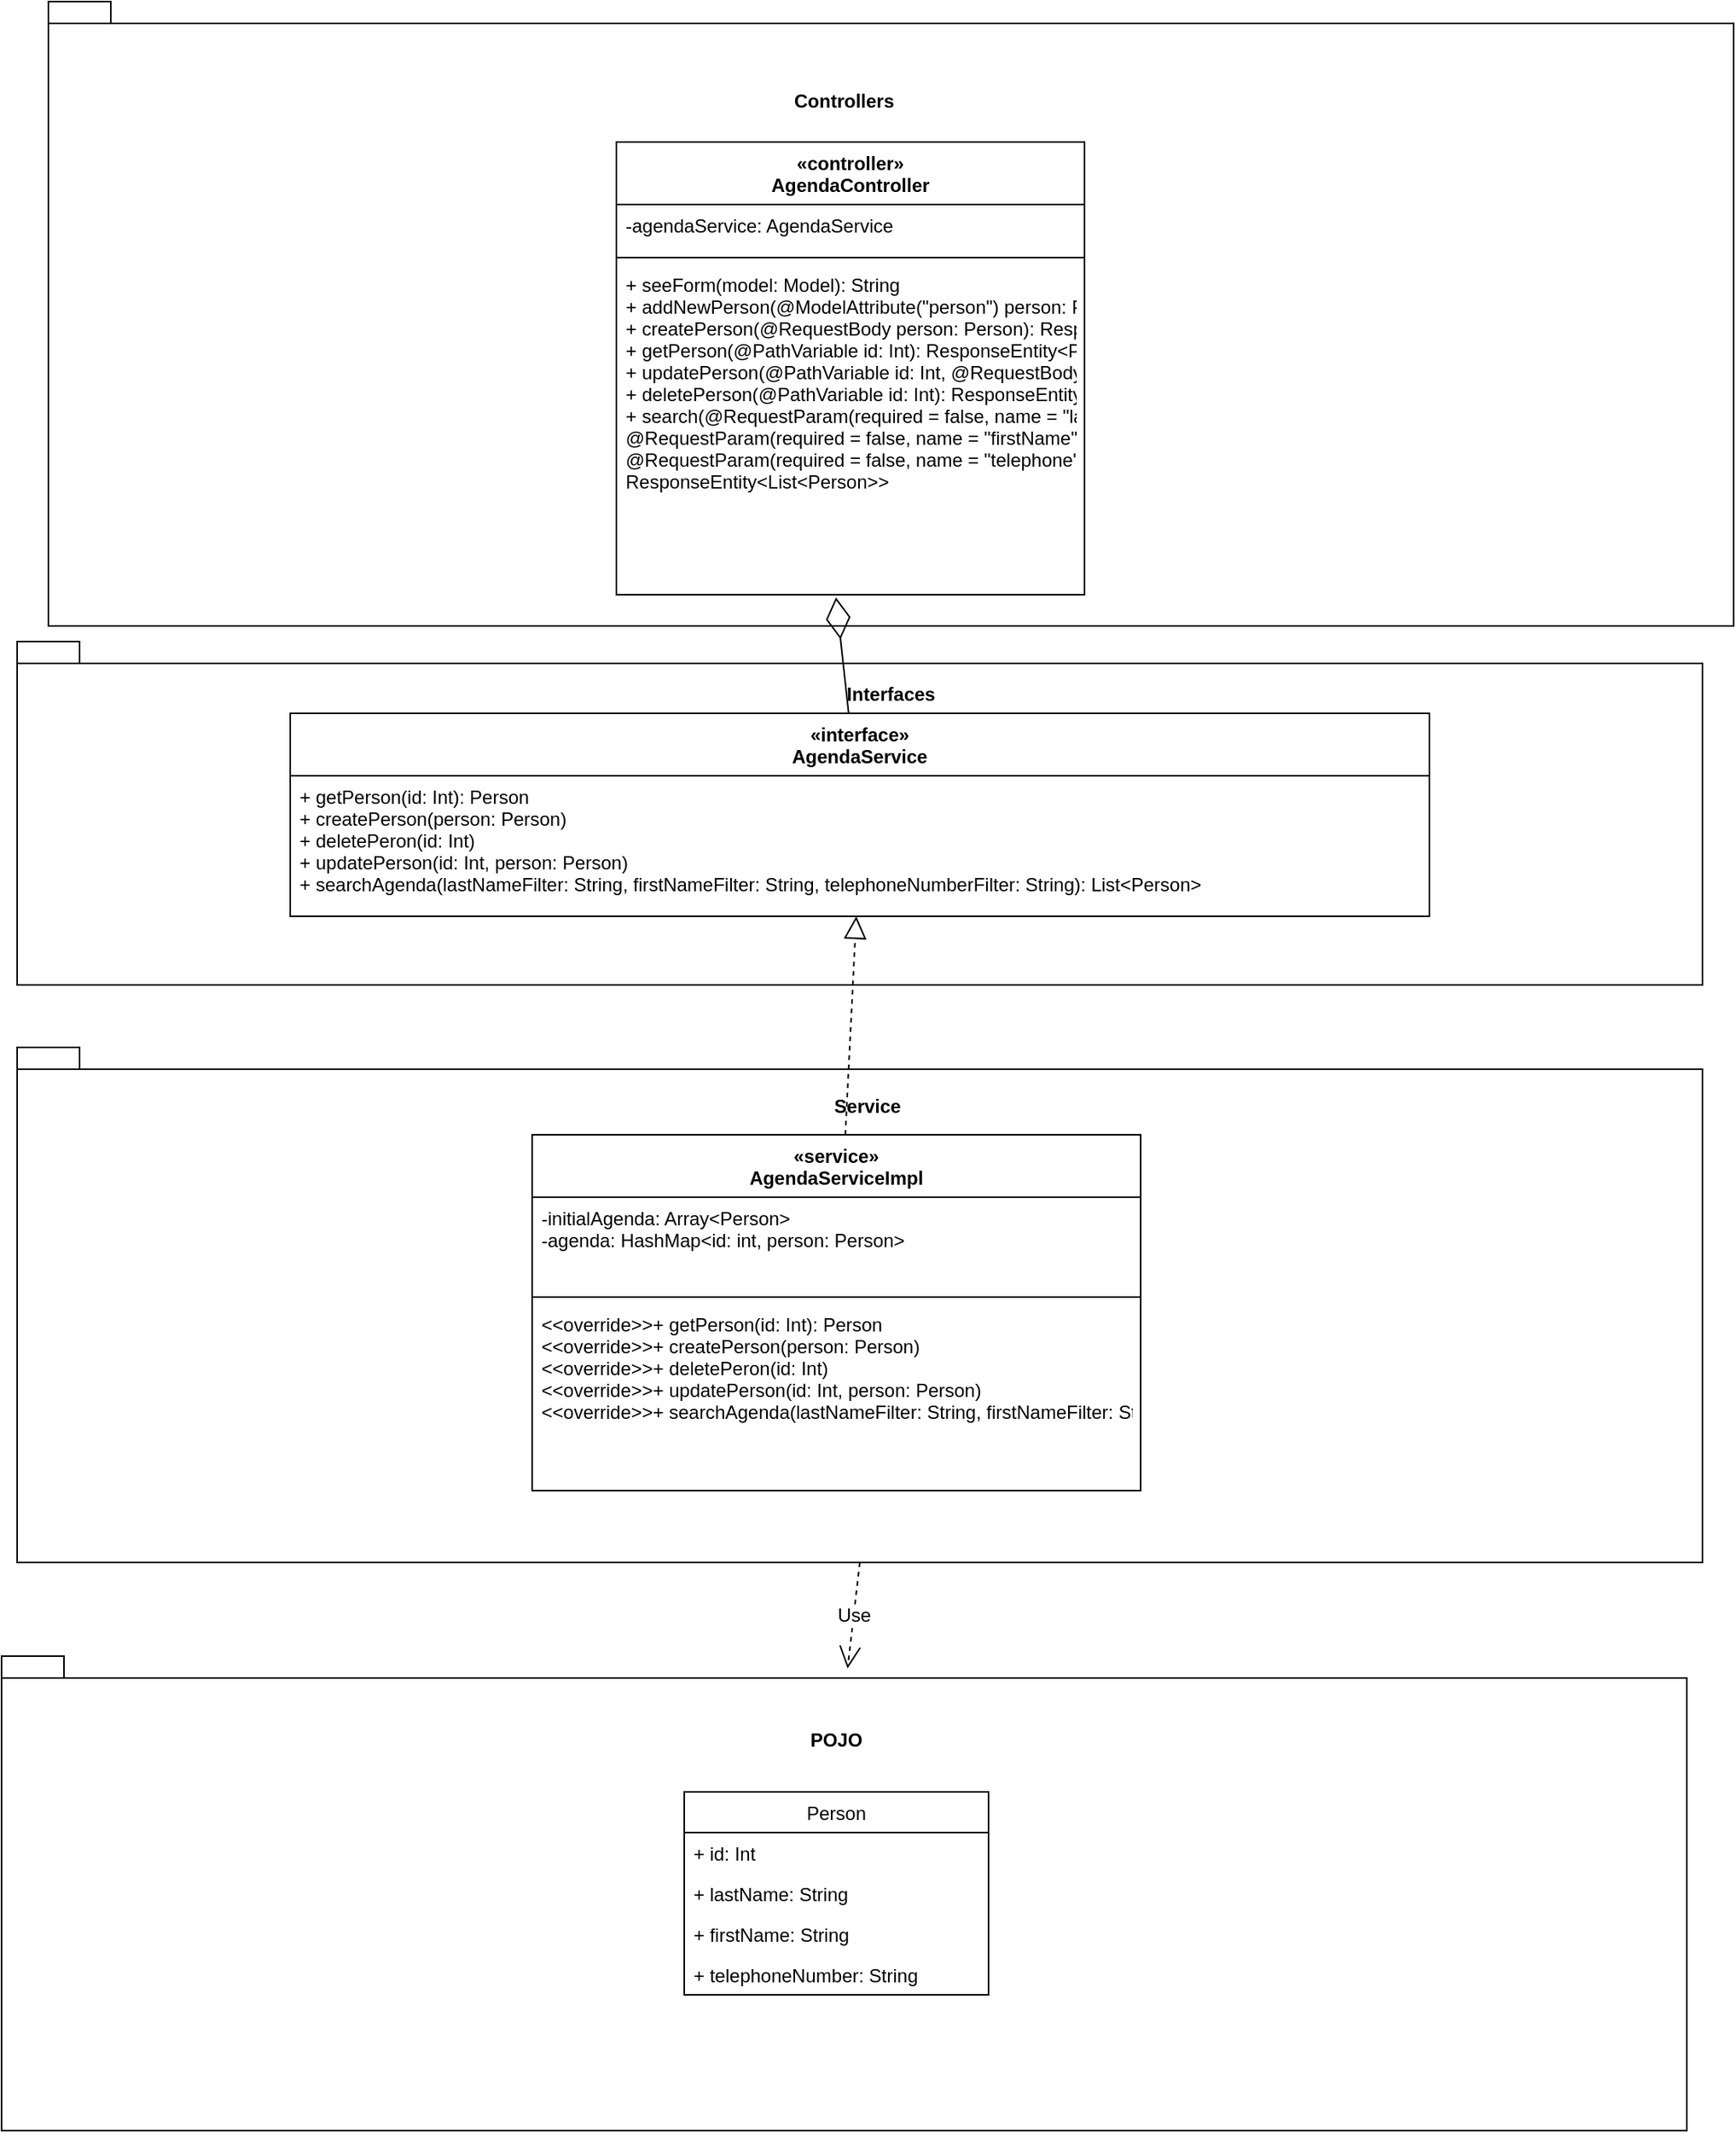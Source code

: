 <mxfile version="14.4.9" type="github">
  <diagram id="Rmmo2Luhd709amCJHnwk" name="Page-1">
    <mxGraphModel dx="2044" dy="2043" grid="1" gridSize="10" guides="1" tooltips="1" connect="1" arrows="1" fold="1" page="1" pageScale="1" pageWidth="827" pageHeight="1169" math="0" shadow="0">
      <root>
        <mxCell id="0" />
        <mxCell id="1" parent="0" />
        <mxCell id="Ii78E1zNcRcaHvStYVdR-1" value="" style="shape=folder;fontStyle=1;spacingTop=30;tabWidth=40;tabHeight=14;tabPosition=left;html=1;noLabel=0;labelPosition=center;verticalLabelPosition=top;align=center;verticalAlign=bottom;fontSize=12;" vertex="1" parent="1">
          <mxGeometry x="20" y="880" width="1080" height="304" as="geometry" />
        </mxCell>
        <mxCell id="Ii78E1zNcRcaHvStYVdR-2" value="" style="shape=folder;fontStyle=1;spacingTop=30;tabWidth=40;tabHeight=14;tabPosition=left;html=1;noLabel=0;labelPosition=center;verticalLabelPosition=top;align=center;verticalAlign=bottom;fontSize=12;" vertex="1" parent="1">
          <mxGeometry x="50" y="-180" width="1080" height="400" as="geometry" />
        </mxCell>
        <mxCell id="Ii78E1zNcRcaHvStYVdR-3" value="" style="shape=folder;fontStyle=1;spacingTop=30;tabWidth=40;tabHeight=14;tabPosition=left;html=1;noLabel=0;labelPosition=center;verticalLabelPosition=top;align=center;verticalAlign=bottom;fontSize=12;" vertex="1" parent="1">
          <mxGeometry x="30" y="490" width="1080" height="330" as="geometry" />
        </mxCell>
        <mxCell id="Ii78E1zNcRcaHvStYVdR-4" value="" style="shape=folder;fontStyle=1;spacingTop=30;tabWidth=40;tabHeight=14;tabPosition=left;html=1;noLabel=0;labelPosition=center;verticalLabelPosition=top;align=center;verticalAlign=bottom;fontSize=12;" vertex="1" parent="1">
          <mxGeometry x="30" y="230" width="1080" height="220" as="geometry" />
        </mxCell>
        <mxCell id="Ii78E1zNcRcaHvStYVdR-5" value="«controller»&#xa;AgendaController&#xa;&#xa;" style="swimlane;fontStyle=1;align=center;verticalAlign=top;childLayout=stackLayout;horizontal=1;startSize=40;horizontalStack=0;resizeParent=1;resizeParentMax=0;resizeLast=0;collapsible=1;marginBottom=0;" vertex="1" parent="1">
          <mxGeometry x="414" y="-90" width="300" height="290" as="geometry">
            <mxRectangle x="210" y="70" width="100" height="26" as="alternateBounds" />
          </mxGeometry>
        </mxCell>
        <mxCell id="Ii78E1zNcRcaHvStYVdR-6" value="-agendaService: AgendaService" style="text;strokeColor=none;fillColor=none;align=left;verticalAlign=top;spacingLeft=4;spacingRight=4;overflow=hidden;rotatable=0;points=[[0,0.5],[1,0.5]];portConstraint=eastwest;" vertex="1" parent="Ii78E1zNcRcaHvStYVdR-5">
          <mxGeometry y="40" width="300" height="30" as="geometry" />
        </mxCell>
        <mxCell id="Ii78E1zNcRcaHvStYVdR-7" value="" style="line;strokeWidth=1;fillColor=none;align=left;verticalAlign=middle;spacingTop=-1;spacingLeft=3;spacingRight=3;rotatable=0;labelPosition=right;points=[];portConstraint=eastwest;" vertex="1" parent="Ii78E1zNcRcaHvStYVdR-5">
          <mxGeometry y="70" width="300" height="8" as="geometry" />
        </mxCell>
        <mxCell id="Ii78E1zNcRcaHvStYVdR-8" value="+ seeForm(model: Model): String&#xa;+ addNewPerson(@ModelAttribute(&quot;person&quot;) person: Person): String&#xa;+ createPerson(@RequestBody person: Person): ResponseEntity&lt;Unit&gt;&#xa;+ getPerson(@PathVariable id: Int): ResponseEntity&lt;Person?&gt;&#xa;+ updatePerson(@PathVariable id: Int, @RequestBody person: Person): ResponseEntity&lt;Unit&gt;&#xa;+ deletePerson(@PathVariable id: Int): ResponseEntity&lt;Unit&gt;&#xa;+ search(@RequestParam(required = false, name = &quot;lastName&quot;, defaultValue = &quot;&quot;) lastName: String,&#xa;                @RequestParam(required = false, name = &quot;firstName&quot;, defaultValue = &quot;&quot;) firstName: String,&#xa;                 @RequestParam(required = false, name = &quot;telephone&quot;, defaultValue = &quot;&quot;) telephoneNumber: String):&#xa;        ResponseEntity&lt;List&lt;Person&gt;&gt;" style="text;strokeColor=none;fillColor=none;align=left;verticalAlign=top;spacingLeft=4;spacingRight=4;overflow=hidden;rotatable=0;points=[[0,0.5],[1,0.5]];portConstraint=eastwest;" vertex="1" parent="Ii78E1zNcRcaHvStYVdR-5">
          <mxGeometry y="78" width="300" height="212" as="geometry" />
        </mxCell>
        <mxCell id="Ii78E1zNcRcaHvStYVdR-11" value="«interface»&#xa;AgendaService" style="swimlane;fontStyle=1;align=center;verticalAlign=top;childLayout=stackLayout;horizontal=1;startSize=40;horizontalStack=0;resizeParent=1;resizeParentMax=0;resizeLast=0;collapsible=1;marginBottom=0;" vertex="1" parent="1">
          <mxGeometry x="205" y="276" width="730" height="130" as="geometry">
            <mxRectangle x="210" y="70" width="100" height="26" as="alternateBounds" />
          </mxGeometry>
        </mxCell>
        <mxCell id="Ii78E1zNcRcaHvStYVdR-12" value="+ getPerson(id: Int): Person&#xa;+ createPerson(person: Person)&#xa;+ deletePeron(id: Int)&#xa;+ updatePerson(id: Int, person: Person)&#xa;+ searchAgenda(lastNameFilter: String, firstNameFilter: String, telephoneNumberFilter: String): List&lt;Person&gt; " style="text;strokeColor=none;fillColor=none;align=left;verticalAlign=top;spacingLeft=4;spacingRight=4;overflow=hidden;rotatable=0;points=[[0,0.5],[1,0.5]];portConstraint=eastwest;" vertex="1" parent="Ii78E1zNcRcaHvStYVdR-11">
          <mxGeometry y="40" width="730" height="90" as="geometry" />
        </mxCell>
        <mxCell id="Ii78E1zNcRcaHvStYVdR-17" value="«service»&#xa;AgendaServiceImpl&#xa;" style="swimlane;fontStyle=1;align=center;verticalAlign=top;childLayout=stackLayout;horizontal=1;startSize=40;horizontalStack=0;resizeParent=1;resizeParentMax=0;resizeLast=0;collapsible=1;marginBottom=0;" vertex="1" parent="1">
          <mxGeometry x="360" y="546" width="390" height="228" as="geometry">
            <mxRectangle x="210" y="70" width="100" height="26" as="alternateBounds" />
          </mxGeometry>
        </mxCell>
        <mxCell id="Ii78E1zNcRcaHvStYVdR-18" value="-initialAgenda: Array&lt;Person&gt;&#xa;-agenda: HashMap&lt;id: int, person: Person&gt;" style="text;strokeColor=none;fillColor=none;align=left;verticalAlign=top;spacingLeft=4;spacingRight=4;overflow=hidden;rotatable=0;points=[[0,0.5],[1,0.5]];portConstraint=eastwest;" vertex="1" parent="Ii78E1zNcRcaHvStYVdR-17">
          <mxGeometry y="40" width="390" height="60" as="geometry" />
        </mxCell>
        <mxCell id="Ii78E1zNcRcaHvStYVdR-19" value="" style="line;strokeWidth=1;fillColor=none;align=left;verticalAlign=middle;spacingTop=-1;spacingLeft=3;spacingRight=3;rotatable=0;labelPosition=right;points=[];portConstraint=eastwest;" vertex="1" parent="Ii78E1zNcRcaHvStYVdR-17">
          <mxGeometry y="100" width="390" height="8" as="geometry" />
        </mxCell>
        <mxCell id="Ii78E1zNcRcaHvStYVdR-20" value="&lt;&lt;override&gt;&gt;+ getPerson(id: Int): Person&#xa;&lt;&lt;override&gt;&gt;+ createPerson(person: Person)&#xa;&lt;&lt;override&gt;&gt;+ deletePeron(id: Int)&#xa;&lt;&lt;override&gt;&gt;+ updatePerson(id: Int, person: Person)&#xa;&lt;&lt;override&gt;&gt;+ searchAgenda(lastNameFilter: String, firstNameFilter: String, telephoneNumberFilter: String): List&lt;Person&gt; " style="text;strokeColor=none;fillColor=none;align=left;verticalAlign=top;spacingLeft=4;spacingRight=4;overflow=hidden;rotatable=0;points=[[0,0.5],[1,0.5]];portConstraint=eastwest;" vertex="1" parent="Ii78E1zNcRcaHvStYVdR-17">
          <mxGeometry y="108" width="390" height="120" as="geometry" />
        </mxCell>
        <mxCell id="Ii78E1zNcRcaHvStYVdR-21" value="Person" style="swimlane;fontStyle=0;childLayout=stackLayout;horizontal=1;startSize=26;fillColor=none;horizontalStack=0;resizeParent=1;resizeParentMax=0;resizeLast=0;collapsible=1;marginBottom=0;" vertex="1" parent="1">
          <mxGeometry x="457.5" y="967" width="195" height="130" as="geometry" />
        </mxCell>
        <mxCell id="Ii78E1zNcRcaHvStYVdR-22" value="+ id: Int" style="text;strokeColor=none;fillColor=none;align=left;verticalAlign=top;spacingLeft=4;spacingRight=4;overflow=hidden;rotatable=0;points=[[0,0.5],[1,0.5]];portConstraint=eastwest;" vertex="1" parent="Ii78E1zNcRcaHvStYVdR-21">
          <mxGeometry y="26" width="195" height="26" as="geometry" />
        </mxCell>
        <mxCell id="Ii78E1zNcRcaHvStYVdR-23" value="+ lastName: String" style="text;strokeColor=none;fillColor=none;align=left;verticalAlign=top;spacingLeft=4;spacingRight=4;overflow=hidden;rotatable=0;points=[[0,0.5],[1,0.5]];portConstraint=eastwest;" vertex="1" parent="Ii78E1zNcRcaHvStYVdR-21">
          <mxGeometry y="52" width="195" height="26" as="geometry" />
        </mxCell>
        <mxCell id="Ii78E1zNcRcaHvStYVdR-24" value="+ firstName: String" style="text;strokeColor=none;fillColor=none;align=left;verticalAlign=top;spacingLeft=4;spacingRight=4;overflow=hidden;rotatable=0;points=[[0,0.5],[1,0.5]];portConstraint=eastwest;" vertex="1" parent="Ii78E1zNcRcaHvStYVdR-21">
          <mxGeometry y="78" width="195" height="26" as="geometry" />
        </mxCell>
        <mxCell id="Ii78E1zNcRcaHvStYVdR-25" value="+ telephoneNumber: String" style="text;strokeColor=none;fillColor=none;align=left;verticalAlign=top;spacingLeft=4;spacingRight=4;overflow=hidden;rotatable=0;points=[[0,0.5],[1,0.5]];portConstraint=eastwest;" vertex="1" parent="Ii78E1zNcRcaHvStYVdR-21">
          <mxGeometry y="104" width="195" height="26" as="geometry" />
        </mxCell>
        <mxCell id="Ii78E1zNcRcaHvStYVdR-34" value="" style="endArrow=diamondThin;endFill=0;endSize=24;html=1;entryX=0.469;entryY=1.008;entryDx=0;entryDy=0;entryPerimeter=0;" edge="1" parent="1" source="Ii78E1zNcRcaHvStYVdR-11" target="Ii78E1zNcRcaHvStYVdR-8">
          <mxGeometry width="160" relative="1" as="geometry">
            <mxPoint x="460" y="170" as="sourcePoint" />
            <mxPoint x="580" y="190" as="targetPoint" />
          </mxGeometry>
        </mxCell>
        <mxCell id="Ii78E1zNcRcaHvStYVdR-35" value="" style="endArrow=block;dashed=1;endFill=0;endSize=12;html=1;" edge="1" parent="1" source="Ii78E1zNcRcaHvStYVdR-17" target="Ii78E1zNcRcaHvStYVdR-12">
          <mxGeometry width="160" relative="1" as="geometry">
            <mxPoint x="460" y="460" as="sourcePoint" />
            <mxPoint x="620" y="460" as="targetPoint" />
          </mxGeometry>
        </mxCell>
        <mxCell id="Ii78E1zNcRcaHvStYVdR-38" value="Use" style="endArrow=open;endSize=12;dashed=1;html=1;fontSize=12;exitX=0.5;exitY=1;exitDx=0;exitDy=0;exitPerimeter=0;entryX=0.502;entryY=0.026;entryDx=0;entryDy=0;entryPerimeter=0;" edge="1" parent="1" source="Ii78E1zNcRcaHvStYVdR-3" target="Ii78E1zNcRcaHvStYVdR-1">
          <mxGeometry width="160" relative="1" as="geometry">
            <mxPoint x="490" y="740" as="sourcePoint" />
            <mxPoint x="650" y="740" as="targetPoint" />
          </mxGeometry>
        </mxCell>
        <mxCell id="Ii78E1zNcRcaHvStYVdR-39" value="Interfaces" style="text;align=center;fontStyle=1;verticalAlign=middle;spacingLeft=3;spacingRight=3;strokeColor=none;rotatable=0;points=[[0,0.5],[1,0.5]];portConstraint=eastwest;fontSize=12;" vertex="1" parent="1">
          <mxGeometry x="550" y="250" width="80" height="26" as="geometry" />
        </mxCell>
        <mxCell id="Ii78E1zNcRcaHvStYVdR-40" value="Controllers" style="text;align=center;fontStyle=1;verticalAlign=middle;spacingLeft=3;spacingRight=3;strokeColor=none;rotatable=0;points=[[0,0.5],[1,0.5]];portConstraint=eastwest;fontSize=12;" vertex="1" parent="1">
          <mxGeometry x="520" y="-130" width="80" height="26" as="geometry" />
        </mxCell>
        <mxCell id="Ii78E1zNcRcaHvStYVdR-41" value="Service" style="text;align=center;fontStyle=1;verticalAlign=middle;spacingLeft=3;spacingRight=3;strokeColor=none;rotatable=0;points=[[0,0.5],[1,0.5]];portConstraint=eastwest;fontSize=12;" vertex="1" parent="1">
          <mxGeometry x="535" y="514" width="80" height="26" as="geometry" />
        </mxCell>
        <mxCell id="Ii78E1zNcRcaHvStYVdR-42" value="POJO" style="text;align=center;fontStyle=1;verticalAlign=middle;spacingLeft=3;spacingRight=3;strokeColor=none;rotatable=0;points=[[0,0.5],[1,0.5]];portConstraint=eastwest;fontSize=12;" vertex="1" parent="1">
          <mxGeometry x="515" y="920" width="80" height="26" as="geometry" />
        </mxCell>
      </root>
    </mxGraphModel>
  </diagram>
</mxfile>
